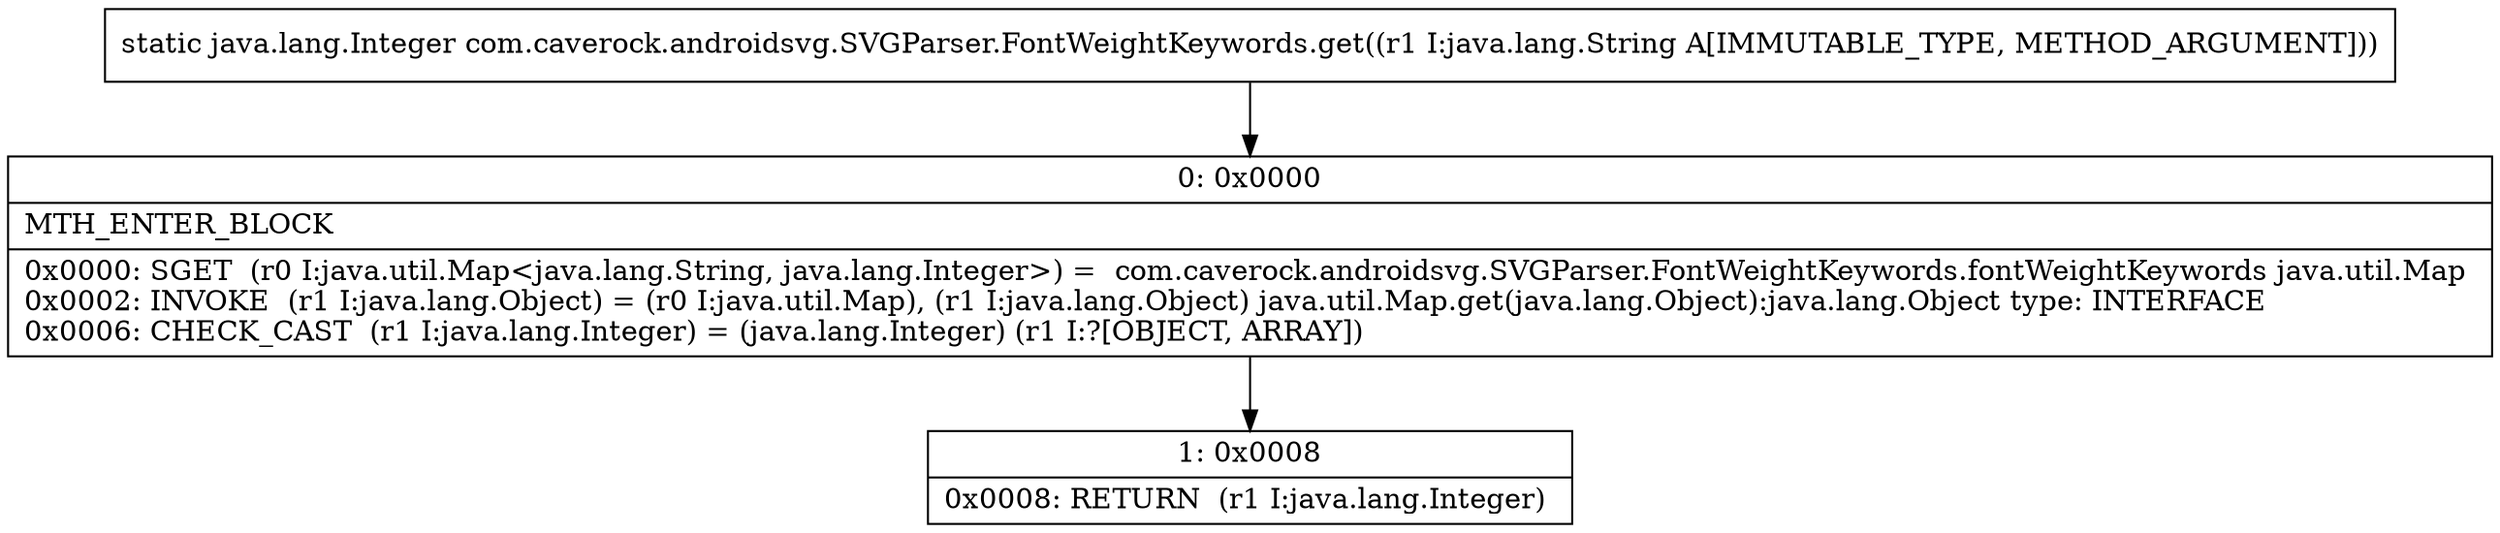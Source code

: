digraph "CFG forcom.caverock.androidsvg.SVGParser.FontWeightKeywords.get(Ljava\/lang\/String;)Ljava\/lang\/Integer;" {
Node_0 [shape=record,label="{0\:\ 0x0000|MTH_ENTER_BLOCK\l|0x0000: SGET  (r0 I:java.util.Map\<java.lang.String, java.lang.Integer\>) =  com.caverock.androidsvg.SVGParser.FontWeightKeywords.fontWeightKeywords java.util.Map \l0x0002: INVOKE  (r1 I:java.lang.Object) = (r0 I:java.util.Map), (r1 I:java.lang.Object) java.util.Map.get(java.lang.Object):java.lang.Object type: INTERFACE \l0x0006: CHECK_CAST  (r1 I:java.lang.Integer) = (java.lang.Integer) (r1 I:?[OBJECT, ARRAY]) \l}"];
Node_1 [shape=record,label="{1\:\ 0x0008|0x0008: RETURN  (r1 I:java.lang.Integer) \l}"];
MethodNode[shape=record,label="{static java.lang.Integer com.caverock.androidsvg.SVGParser.FontWeightKeywords.get((r1 I:java.lang.String A[IMMUTABLE_TYPE, METHOD_ARGUMENT])) }"];
MethodNode -> Node_0;
Node_0 -> Node_1;
}

